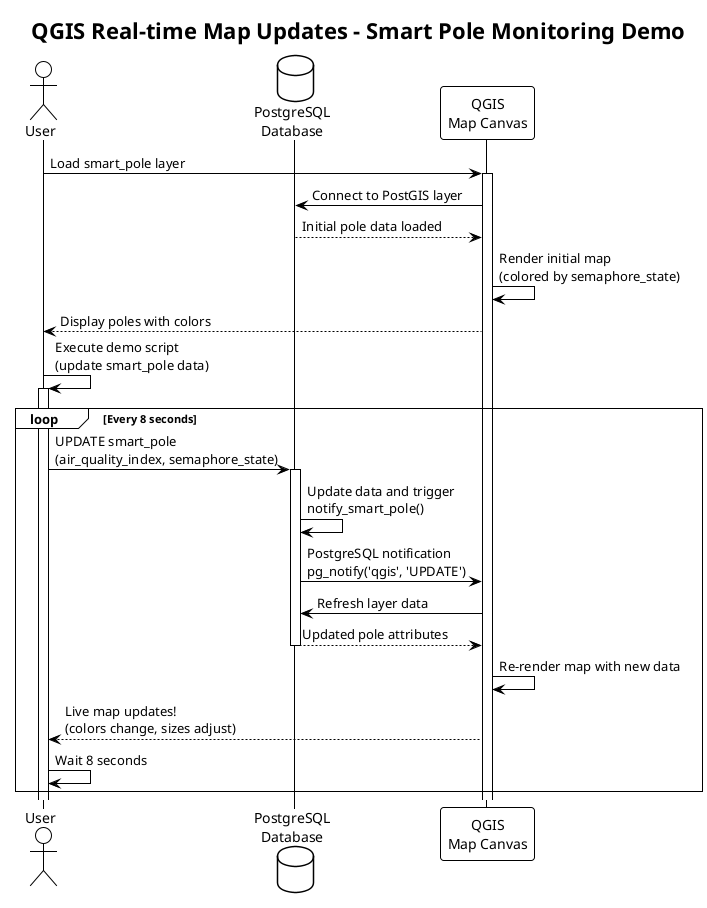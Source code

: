 @startuml qgis-realtime-demo
!theme plain
title QGIS Real-time Map Updates - Smart Pole Monitoring Demo

' Define participants
actor User
database "PostgreSQL\nDatabase" as DB
participant "QGIS\nMap Canvas" as QGIS

' Demo setup
User -> QGIS : Load smart_pole layer
activate QGIS
QGIS -> DB : Connect to PostGIS layer
DB --> QGIS : Initial pole data loaded
QGIS -> QGIS : Render initial map\n(colored by semaphore_state)
QGIS --> User : Display poles with colors

' Start the demo
User -> User : Execute demo script\n(update smart_pole data)
activate User

' Continuous update loop
loop Every 8 seconds
  User -> DB : UPDATE smart_pole\n(air_quality_index, semaphore_state)
  activate DB
  
  DB -> DB : Update data and trigger\nnotify_smart_pole()
  
  DB -> QGIS : PostgreSQL notification\npg_notify('qgis', 'UPDATE')
  
  
  QGIS -> DB : Refresh layer data
  DB --> QGIS : Updated pole attributes
  deactivate DB
  
  QGIS -> QGIS : Re-render map with new data
  QGIS --> User : Live map updates!\n(colors change, sizes adjust)
  
  User -> User : Wait 8 seconds
end
@enduml

